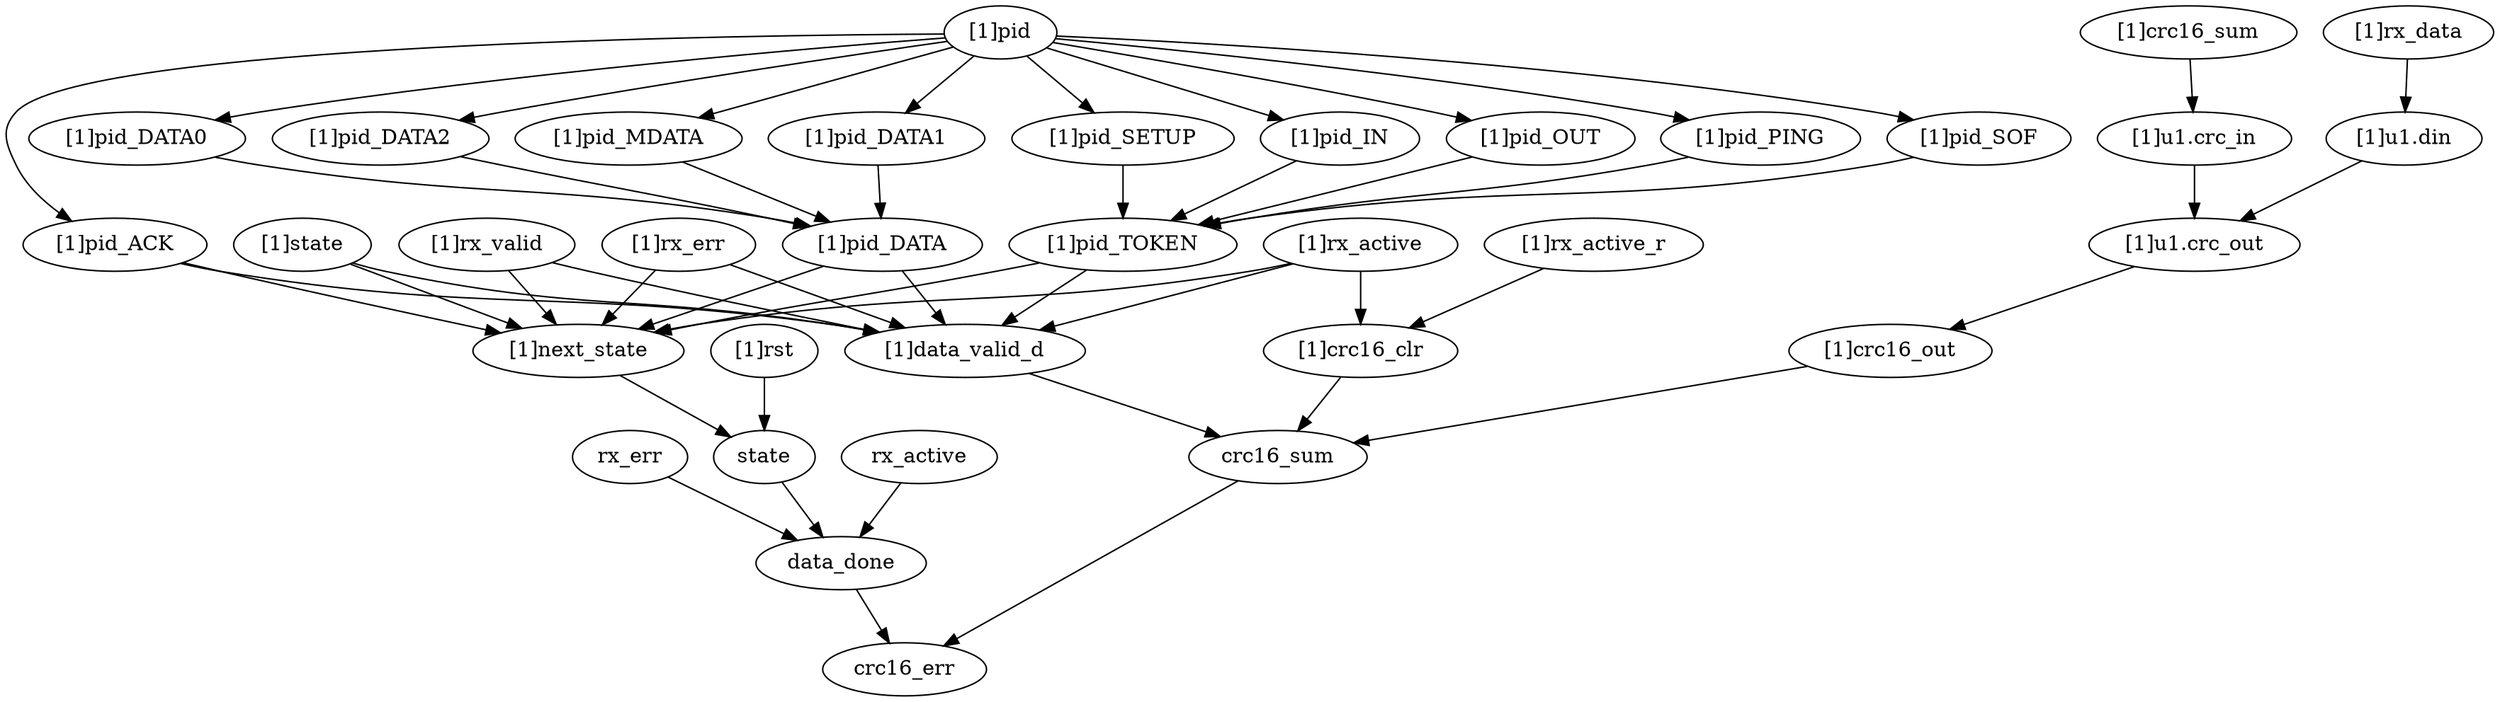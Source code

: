 strict digraph "" {
	rx_err	 [complexity=5,
		importance=0.0356289186704,
		rank=0.00712578373409];
	data_done	 [complexity=3,
		importance=0.026746814414,
		rank=0.00891560480466];
	rx_err -> data_done;
	"[1]rx_err"	 [complexity=17,
		importance=0.250290949953,
		rank=0.0147229970561];
	"[1]data_valid_d"	 [complexity=4,
		importance=0.0603522114241,
		rank=0.015088052856];
	"[1]rx_err" -> "[1]data_valid_d";
	"[1]next_state"	 [complexity=6,
		importance=0.0966232229884,
		rank=0.0161038704981];
	"[1]rx_err" -> "[1]next_state";
	"[1]rst"	 [complexity=5,
		importance=0.121985991175,
		rank=0.024397198235];
	state	 [complexity=4,
		importance=0.0565519434592,
		rank=0.0141379858648];
	"[1]rst" -> state;
	"[1]rx_active_r"	 [complexity=7,
		importance=0.108932300145,
		rank=0.0155617571636];
	"[1]crc16_clr"	 [complexity=4,
		importance=0.0998970556777,
		rank=0.0249742639194];
	"[1]rx_active_r" -> "[1]crc16_clr";
	"[1]pid_IN"	 [complexity=14,
		importance=0.102044639287,
		rank=0.00728890280624];
	"[1]pid_TOKEN"	 [complexity=8,
		importance=0.0926703045968,
		rank=0.0115837880746];
	"[1]pid_IN" -> "[1]pid_TOKEN";
	"[1]u1.crc_in"	 [complexity=105,
		importance=3.30407530405,
		rank=0.0314673838481];
	"[1]u1.crc_out"	 [complexity=5,
		importance=0.0843227122134,
		rank=0.0168645424427];
	"[1]u1.crc_in" -> "[1]u1.crc_out";
	"[1]pid_DATA1"	 [complexity=13,
		importance=0.0973574415041,
		rank=0.00748903396185];
	"[1]pid_DATA"	 [complexity=8,
		importance=0.0879831068135,
		rank=0.0109978883517];
	"[1]pid_DATA1" -> "[1]pid_DATA";
	"[1]pid_DATA0"	 [complexity=13,
		importance=0.0973574415041,
		rank=0.00748903396185];
	"[1]pid_DATA0" -> "[1]pid_DATA";
	"[1]pid_DATA2"	 [complexity=13,
		importance=0.0973574415041,
		rank=0.00748903396185];
	"[1]pid_DATA2" -> "[1]pid_DATA";
	crc16_sum	 [complexity=3,
		importance=0.0431720870989,
		rank=0.0143906956996];
	"[1]crc16_clr" -> crc16_sum;
	"[1]u1.din"	 [complexity=95,
		importance=2.6237743961,
		rank=0.0276186778537];
	"[1]u1.din" -> "[1]u1.crc_out";
	"[1]pid"	 [complexity=8,
		importance=0.0874472711683,
		rank=0.010930908896];
	"[1]pid" -> "[1]pid_IN";
	"[1]pid" -> "[1]pid_DATA1";
	"[1]pid" -> "[1]pid_DATA0";
	"[1]pid" -> "[1]pid_DATA2";
	"[1]pid_OUT"	 [complexity=14,
		importance=0.102044639287,
		rank=0.00728890280624];
	"[1]pid" -> "[1]pid_OUT";
	"[1]pid_MDATA"	 [complexity=13,
		importance=0.0973574415041,
		rank=0.00748903396185];
	"[1]pid" -> "[1]pid_MDATA";
	"[1]pid_PING"	 [complexity=14,
		importance=0.102044639287,
		rank=0.00728890280624];
	"[1]pid" -> "[1]pid_PING";
	"[1]pid_SOF"	 [complexity=14,
		importance=0.102044639287,
		rank=0.00728890280624];
	"[1]pid" -> "[1]pid_SOF";
	"[1]pid_ACK"	 [complexity=6,
		importance=0.0697265461147,
		rank=0.0116210910191];
	"[1]pid" -> "[1]pid_ACK";
	"[1]pid_SETUP"	 [complexity=14,
		importance=0.102044639287,
		rank=0.00728890280624];
	"[1]pid" -> "[1]pid_SETUP";
	"[1]rx_data"	 [complexity=95,
		importance=2.63265650035,
		rank=0.0277121736879];
	"[1]rx_data" -> "[1]u1.din";
	"[1]pid_OUT" -> "[1]pid_TOKEN";
	"[1]crc16_out"	 [complexity=5,
		importance=0.0628116163081,
		rank=0.0125623232616];
	"[1]crc16_out" -> crc16_sum;
	"[1]pid_TOKEN" -> "[1]data_valid_d";
	"[1]pid_TOKEN" -> "[1]next_state";
	crc16_err	 [complexity=0,
		importance=0.0167403188305,
		rank=0.0];
	state -> data_done;
	"[1]u1.crc_out" -> "[1]crc16_out";
	"[1]crc16_sum"	 [complexity=105,
		importance=3.33050707232,
		rank=0.0317191149745];
	"[1]crc16_sum" -> "[1]u1.crc_in";
	"[1]data_valid_d" -> crc16_sum;
	"[1]pid_DATA" -> "[1]data_valid_d";
	"[1]pid_DATA" -> "[1]next_state";
	"[1]next_state" -> state;
	rx_active	 [complexity=5,
		importance=0.0356289186704,
		rank=0.00712578373409];
	rx_active -> data_done;
	"[1]pid_MDATA" -> "[1]pid_DATA";
	crc16_sum -> crc16_err;
	"[1]state"	 [complexity=5,
		importance=0.150509551893,
		rank=0.0301019103787];
	"[1]state" -> "[1]data_valid_d";
	"[1]state" -> "[1]next_state";
	"[1]rx_active"	 [complexity=7,
		importance=0.108779159934,
		rank=0.0155398799906];
	"[1]rx_active" -> "[1]crc16_clr";
	"[1]rx_active" -> "[1]data_valid_d";
	"[1]rx_active" -> "[1]next_state";
	"[1]rx_valid"	 [complexity=15,
		importance=0.189938738529,
		rank=0.0126625825686];
	"[1]rx_valid" -> "[1]data_valid_d";
	"[1]rx_valid" -> "[1]next_state";
	"[1]pid_PING" -> "[1]pid_TOKEN";
	data_done -> crc16_err;
	"[1]pid_SOF" -> "[1]pid_TOKEN";
	"[1]pid_ACK" -> "[1]data_valid_d";
	"[1]pid_ACK" -> "[1]next_state";
	"[1]pid_SETUP" -> "[1]pid_TOKEN";
}
